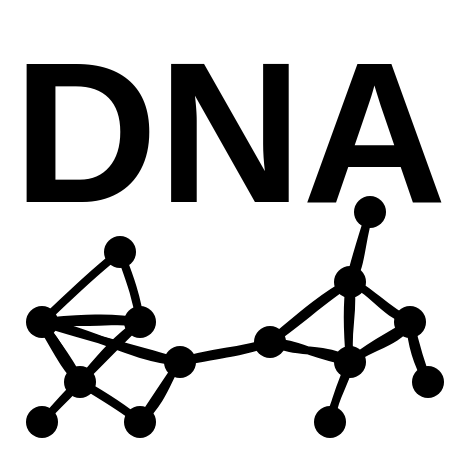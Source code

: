 <mxfile version="21.2.4" type="device">
  <diagram name="Page-1" id="JMzgkYrnG0W_lnoQjtxM">
    <mxGraphModel dx="691" dy="375" grid="1" gridSize="10" guides="1" tooltips="1" connect="1" arrows="1" fold="1" page="1" pageScale="1" pageWidth="827" pageHeight="1169" math="0" shadow="0">
      <root>
        <mxCell id="0" />
        <mxCell id="1" parent="0" />
        <mxCell id="YxFvLVLfYKs01PXo0cEB-46" value="" style="whiteSpace=wrap;html=1;aspect=fixed;strokeColor=none;fillColor=none;" vertex="1" parent="1">
          <mxGeometry x="342" y="612" width="210" height="210" as="geometry" />
        </mxCell>
        <mxCell id="YxFvLVLfYKs01PXo0cEB-1" value="&lt;b&gt;&lt;font style=&quot;font-size: 100px;&quot;&gt;DNA&lt;/font&gt;&lt;/b&gt;" style="text;html=1;strokeColor=none;fillColor=none;align=center;verticalAlign=middle;whiteSpace=wrap;rounded=0;fontSize=60;glass=0;" vertex="1" parent="1">
          <mxGeometry x="330" y="595" width="230" height="130" as="geometry" />
        </mxCell>
        <mxCell id="YxFvLVLfYKs01PXo0cEB-6" value="" style="rounded=0;orthogonalLoop=1;jettySize=auto;html=1;endArrow=none;endFill=0;shadow=0;sketch=1;curveFitting=1;jiggle=2;strokeWidth=4;" edge="1" parent="1" source="YxFvLVLfYKs01PXo0cEB-3" target="YxFvLVLfYKs01PXo0cEB-5">
          <mxGeometry relative="1" as="geometry" />
        </mxCell>
        <mxCell id="YxFvLVLfYKs01PXo0cEB-25" value="" style="rounded=0;orthogonalLoop=1;jettySize=auto;html=1;sketch=1;curveFitting=1;jiggle=2;strokeWidth=4;endArrow=none;endFill=0;" edge="1" parent="1" source="YxFvLVLfYKs01PXo0cEB-3" target="YxFvLVLfYKs01PXo0cEB-24">
          <mxGeometry relative="1" as="geometry" />
        </mxCell>
        <mxCell id="YxFvLVLfYKs01PXo0cEB-3" value="" style="shape=waypoint;fillStyle=solid;size=6;pointerEvents=1;points=[];fillColor=none;resizable=0;rotatable=0;perimeter=centerPerimeter;snapToPoint=1;strokeWidth=6;perimeterSpacing=0;shadow=0;gradientColor=none;" vertex="1" parent="1">
          <mxGeometry x="410" y="766" width="20" height="20" as="geometry" />
        </mxCell>
        <mxCell id="YxFvLVLfYKs01PXo0cEB-8" value="" style="rounded=0;orthogonalLoop=1;jettySize=auto;html=1;endArrow=none;endFill=0;shadow=0;sketch=1;curveFitting=1;jiggle=2;strokeWidth=4;" edge="1" parent="1" source="YxFvLVLfYKs01PXo0cEB-5" target="YxFvLVLfYKs01PXo0cEB-7">
          <mxGeometry relative="1" as="geometry" />
        </mxCell>
        <mxCell id="YxFvLVLfYKs01PXo0cEB-5" value="" style="shape=waypoint;fillStyle=solid;size=6;pointerEvents=1;points=[];fillColor=none;resizable=0;rotatable=0;perimeter=centerPerimeter;snapToPoint=1;strokeWidth=6;perimeterSpacing=0;shadow=0;gradientColor=none;" vertex="1" parent="1">
          <mxGeometry x="390" y="796" width="20" height="20" as="geometry" />
        </mxCell>
        <mxCell id="YxFvLVLfYKs01PXo0cEB-10" value="" style="rounded=0;orthogonalLoop=1;jettySize=auto;html=1;endArrow=none;endFill=0;shadow=0;sketch=1;curveFitting=1;jiggle=2;strokeWidth=2;" edge="1" parent="1" source="YxFvLVLfYKs01PXo0cEB-7" target="YxFvLVLfYKs01PXo0cEB-9">
          <mxGeometry relative="1" as="geometry" />
        </mxCell>
        <mxCell id="YxFvLVLfYKs01PXo0cEB-19" style="rounded=0;orthogonalLoop=1;jettySize=auto;html=1;sketch=1;curveFitting=1;jiggle=2;endArrow=none;endFill=0;strokeWidth=4;" edge="1" parent="1" source="YxFvLVLfYKs01PXo0cEB-7" target="YxFvLVLfYKs01PXo0cEB-12">
          <mxGeometry relative="1" as="geometry" />
        </mxCell>
        <mxCell id="YxFvLVLfYKs01PXo0cEB-44" value="" style="rounded=0;orthogonalLoop=1;jettySize=auto;html=1;sketch=1;curveFitting=1;jiggle=2;strokeWidth=4;endArrow=none;endFill=0;" edge="1" parent="1" source="YxFvLVLfYKs01PXo0cEB-7" target="YxFvLVLfYKs01PXo0cEB-43">
          <mxGeometry relative="1" as="geometry" />
        </mxCell>
        <mxCell id="YxFvLVLfYKs01PXo0cEB-7" value="" style="shape=waypoint;fillStyle=solid;size=6;pointerEvents=1;points=[];fillColor=none;resizable=0;rotatable=0;perimeter=centerPerimeter;snapToPoint=1;strokeWidth=6;perimeterSpacing=0;shadow=0;gradientColor=none;" vertex="1" parent="1">
          <mxGeometry x="360" y="776" width="20" height="20" as="geometry" />
        </mxCell>
        <mxCell id="YxFvLVLfYKs01PXo0cEB-13" value="" style="rounded=0;orthogonalLoop=1;jettySize=auto;html=1;endArrow=none;endFill=0;shadow=0;sketch=1;curveFitting=1;jiggle=2;strokeWidth=2;" edge="1" parent="1" source="YxFvLVLfYKs01PXo0cEB-9" target="YxFvLVLfYKs01PXo0cEB-12">
          <mxGeometry relative="1" as="geometry" />
        </mxCell>
        <mxCell id="YxFvLVLfYKs01PXo0cEB-21" style="rounded=0;orthogonalLoop=1;jettySize=auto;html=1;endArrow=none;endFill=0;strokeWidth=2;sketch=1;curveFitting=1;jiggle=2;entryX=0;entryY=0.5;entryDx=0;entryDy=0;entryPerimeter=0;" edge="1" parent="1" source="YxFvLVLfYKs01PXo0cEB-9" target="YxFvLVLfYKs01PXo0cEB-3">
          <mxGeometry relative="1" as="geometry" />
        </mxCell>
        <mxCell id="YxFvLVLfYKs01PXo0cEB-9" value="" style="shape=waypoint;fillStyle=solid;size=6;pointerEvents=1;points=[];fillColor=none;resizable=0;rotatable=0;perimeter=centerPerimeter;snapToPoint=1;strokeWidth=6;perimeterSpacing=0;shadow=0;gradientColor=none;" vertex="1" parent="1">
          <mxGeometry x="341" y="746" width="20" height="20" as="geometry" />
        </mxCell>
        <mxCell id="YxFvLVLfYKs01PXo0cEB-15" value="" style="rounded=0;orthogonalLoop=1;jettySize=auto;html=1;endArrow=none;endFill=0;shadow=0;sketch=1;curveFitting=1;jiggle=2;strokeWidth=4;" edge="1" parent="1" source="YxFvLVLfYKs01PXo0cEB-12" target="YxFvLVLfYKs01PXo0cEB-14">
          <mxGeometry relative="1" as="geometry" />
        </mxCell>
        <mxCell id="YxFvLVLfYKs01PXo0cEB-12" value="" style="shape=waypoint;fillStyle=solid;size=6;pointerEvents=1;points=[];fillColor=none;resizable=0;rotatable=0;perimeter=centerPerimeter;snapToPoint=1;strokeWidth=6;perimeterSpacing=0;shadow=0;gradientColor=none;" vertex="1" parent="1">
          <mxGeometry x="390" y="746" width="20" height="20" as="geometry" />
        </mxCell>
        <mxCell id="YxFvLVLfYKs01PXo0cEB-17" style="rounded=0;orthogonalLoop=1;jettySize=auto;html=1;entryX=0.45;entryY=0.85;entryDx=0;entryDy=0;entryPerimeter=0;endArrow=none;endFill=0;shadow=0;sketch=1;curveFitting=1;jiggle=2;strokeWidth=4;" edge="1" parent="1" source="YxFvLVLfYKs01PXo0cEB-14" target="YxFvLVLfYKs01PXo0cEB-9">
          <mxGeometry relative="1" as="geometry" />
        </mxCell>
        <mxCell id="YxFvLVLfYKs01PXo0cEB-14" value="" style="shape=waypoint;fillStyle=solid;size=6;pointerEvents=1;points=[];fillColor=none;resizable=0;rotatable=0;perimeter=centerPerimeter;snapToPoint=1;strokeWidth=6;perimeterSpacing=0;shadow=0;gradientColor=none;" vertex="1" parent="1">
          <mxGeometry x="380" y="711" width="20" height="20" as="geometry" />
        </mxCell>
        <mxCell id="YxFvLVLfYKs01PXo0cEB-27" value="" style="rounded=0;orthogonalLoop=1;jettySize=auto;html=1;strokeWidth=4;sketch=1;curveFitting=1;jiggle=2;endArrow=none;endFill=0;" edge="1" parent="1" source="YxFvLVLfYKs01PXo0cEB-24" target="YxFvLVLfYKs01PXo0cEB-26">
          <mxGeometry relative="1" as="geometry" />
        </mxCell>
        <mxCell id="YxFvLVLfYKs01PXo0cEB-36" value="" style="rounded=0;orthogonalLoop=1;jettySize=auto;html=1;strokeWidth=4;sketch=1;curveFitting=1;jiggle=2;endArrow=none;endFill=0;" edge="1" parent="1" source="YxFvLVLfYKs01PXo0cEB-24" target="YxFvLVLfYKs01PXo0cEB-35">
          <mxGeometry relative="1" as="geometry" />
        </mxCell>
        <mxCell id="YxFvLVLfYKs01PXo0cEB-24" value="" style="shape=waypoint;fillStyle=solid;size=6;pointerEvents=1;points=[];fillColor=none;resizable=0;rotatable=0;perimeter=centerPerimeter;snapToPoint=1;strokeWidth=6;perimeterSpacing=0;shadow=0;gradientColor=none;" vertex="1" parent="1">
          <mxGeometry x="455" y="756" width="20" height="20" as="geometry" />
        </mxCell>
        <mxCell id="YxFvLVLfYKs01PXo0cEB-29" value="" style="rounded=0;orthogonalLoop=1;jettySize=auto;html=1;sketch=1;curveFitting=1;jiggle=2;strokeWidth=4;endArrow=none;endFill=0;" edge="1" parent="1" source="YxFvLVLfYKs01PXo0cEB-26" target="YxFvLVLfYKs01PXo0cEB-28">
          <mxGeometry relative="1" as="geometry" />
        </mxCell>
        <mxCell id="YxFvLVLfYKs01PXo0cEB-32" value="" style="rounded=0;orthogonalLoop=1;jettySize=auto;html=1;sketch=1;curveFitting=1;jiggle=2;strokeWidth=4;endArrow=none;endFill=0;" edge="1" parent="1" source="YxFvLVLfYKs01PXo0cEB-26" target="YxFvLVLfYKs01PXo0cEB-31">
          <mxGeometry relative="1" as="geometry" />
        </mxCell>
        <mxCell id="YxFvLVLfYKs01PXo0cEB-26" value="" style="shape=waypoint;fillStyle=solid;size=6;pointerEvents=1;points=[];fillColor=none;resizable=0;rotatable=0;perimeter=centerPerimeter;snapToPoint=1;strokeWidth=6;perimeterSpacing=0;shadow=0;gradientColor=none;" vertex="1" parent="1">
          <mxGeometry x="495" y="726" width="20" height="20" as="geometry" />
        </mxCell>
        <mxCell id="YxFvLVLfYKs01PXo0cEB-34" value="" style="rounded=0;orthogonalLoop=1;jettySize=auto;html=1;sketch=1;curveFitting=1;jiggle=2;strokeWidth=4;endArrow=none;endFill=0;" edge="1" parent="1" source="YxFvLVLfYKs01PXo0cEB-28" target="YxFvLVLfYKs01PXo0cEB-33">
          <mxGeometry relative="1" as="geometry" />
        </mxCell>
        <mxCell id="YxFvLVLfYKs01PXo0cEB-42" style="rounded=0;orthogonalLoop=1;jettySize=auto;html=1;entryX=0.75;entryY=0.65;entryDx=0;entryDy=0;entryPerimeter=0;strokeWidth=4;sketch=1;curveFitting=1;jiggle=2;endArrow=none;endFill=0;" edge="1" parent="1" source="YxFvLVLfYKs01PXo0cEB-28" target="YxFvLVLfYKs01PXo0cEB-35">
          <mxGeometry relative="1" as="geometry" />
        </mxCell>
        <mxCell id="YxFvLVLfYKs01PXo0cEB-28" value="" style="shape=waypoint;fillStyle=solid;size=6;pointerEvents=1;points=[];fillColor=none;resizable=0;rotatable=0;perimeter=centerPerimeter;snapToPoint=1;strokeWidth=6;perimeterSpacing=0;shadow=0;gradientColor=none;" vertex="1" parent="1">
          <mxGeometry x="525" y="746" width="20" height="20" as="geometry" />
        </mxCell>
        <mxCell id="YxFvLVLfYKs01PXo0cEB-31" value="" style="shape=waypoint;fillStyle=solid;size=6;pointerEvents=1;points=[];fillColor=none;resizable=0;rotatable=0;perimeter=centerPerimeter;snapToPoint=1;strokeWidth=6;perimeterSpacing=0;shadow=0;gradientColor=none;" vertex="1" parent="1">
          <mxGeometry x="505" y="691" width="20" height="20" as="geometry" />
        </mxCell>
        <mxCell id="YxFvLVLfYKs01PXo0cEB-33" value="" style="shape=waypoint;fillStyle=solid;size=6;pointerEvents=1;points=[];fillColor=none;resizable=0;rotatable=0;perimeter=centerPerimeter;snapToPoint=1;strokeWidth=6;perimeterSpacing=0;shadow=0;gradientColor=none;" vertex="1" parent="1">
          <mxGeometry x="534" y="776" width="20" height="20" as="geometry" />
        </mxCell>
        <mxCell id="YxFvLVLfYKs01PXo0cEB-39" value="" style="rounded=0;orthogonalLoop=1;jettySize=auto;html=1;sketch=1;curveFitting=1;jiggle=2;strokeWidth=4;endArrow=none;endFill=0;" edge="1" parent="1" source="YxFvLVLfYKs01PXo0cEB-35" target="YxFvLVLfYKs01PXo0cEB-38">
          <mxGeometry relative="1" as="geometry" />
        </mxCell>
        <mxCell id="YxFvLVLfYKs01PXo0cEB-41" style="rounded=0;orthogonalLoop=1;jettySize=auto;html=1;entryX=0.65;entryY=1.05;entryDx=0;entryDy=0;entryPerimeter=0;strokeWidth=4;sketch=1;curveFitting=1;jiggle=2;endArrow=none;endFill=0;" edge="1" parent="1" source="YxFvLVLfYKs01PXo0cEB-35" target="YxFvLVLfYKs01PXo0cEB-26">
          <mxGeometry relative="1" as="geometry" />
        </mxCell>
        <mxCell id="YxFvLVLfYKs01PXo0cEB-35" value="" style="shape=waypoint;fillStyle=solid;size=6;pointerEvents=1;points=[];fillColor=none;resizable=0;rotatable=0;perimeter=centerPerimeter;snapToPoint=1;strokeWidth=6;perimeterSpacing=0;shadow=0;gradientColor=none;" vertex="1" parent="1">
          <mxGeometry x="495" y="766" width="20" height="20" as="geometry" />
        </mxCell>
        <mxCell id="YxFvLVLfYKs01PXo0cEB-38" value="" style="shape=waypoint;fillStyle=solid;size=6;pointerEvents=1;points=[];fillColor=none;resizable=0;rotatable=0;perimeter=centerPerimeter;snapToPoint=1;strokeWidth=6;perimeterSpacing=0;shadow=0;gradientColor=none;" vertex="1" parent="1">
          <mxGeometry x="485" y="796" width="20" height="20" as="geometry" />
        </mxCell>
        <mxCell id="YxFvLVLfYKs01PXo0cEB-43" value="" style="shape=waypoint;fillStyle=solid;size=6;pointerEvents=1;points=[];fillColor=none;resizable=0;rotatable=0;perimeter=centerPerimeter;snapToPoint=1;strokeWidth=6;perimeterSpacing=0;shadow=0;gradientColor=none;" vertex="1" parent="1">
          <mxGeometry x="341" y="796" width="20" height="20" as="geometry" />
        </mxCell>
        <mxCell id="YxFvLVLfYKs01PXo0cEB-48" value="" style="rounded=0;orthogonalLoop=1;jettySize=auto;html=1;endArrow=none;endFill=0;shadow=0;sketch=1;curveFitting=1;jiggle=2;strokeWidth=4;" edge="1" parent="1">
          <mxGeometry relative="1" as="geometry">
            <mxPoint x="350" y="756" as="sourcePoint" />
            <mxPoint x="400" y="756" as="targetPoint" />
          </mxGeometry>
        </mxCell>
        <mxCell id="YxFvLVLfYKs01PXo0cEB-49" style="rounded=0;orthogonalLoop=1;jettySize=auto;html=1;endArrow=none;endFill=0;strokeWidth=4;sketch=1;curveFitting=1;jiggle=2;entryX=0;entryY=0.5;entryDx=0;entryDy=0;entryPerimeter=0;" edge="1" parent="1">
          <mxGeometry relative="1" as="geometry">
            <mxPoint x="350" y="756" as="sourcePoint" />
            <mxPoint x="420" y="776" as="targetPoint" />
          </mxGeometry>
        </mxCell>
        <mxCell id="YxFvLVLfYKs01PXo0cEB-50" value="" style="rounded=0;orthogonalLoop=1;jettySize=auto;html=1;endArrow=none;endFill=0;shadow=0;sketch=1;curveFitting=1;jiggle=2;strokeWidth=4;" edge="1" parent="1">
          <mxGeometry relative="1" as="geometry">
            <mxPoint x="370" y="786" as="sourcePoint" />
            <mxPoint x="350" y="756" as="targetPoint" />
          </mxGeometry>
        </mxCell>
      </root>
    </mxGraphModel>
  </diagram>
</mxfile>
